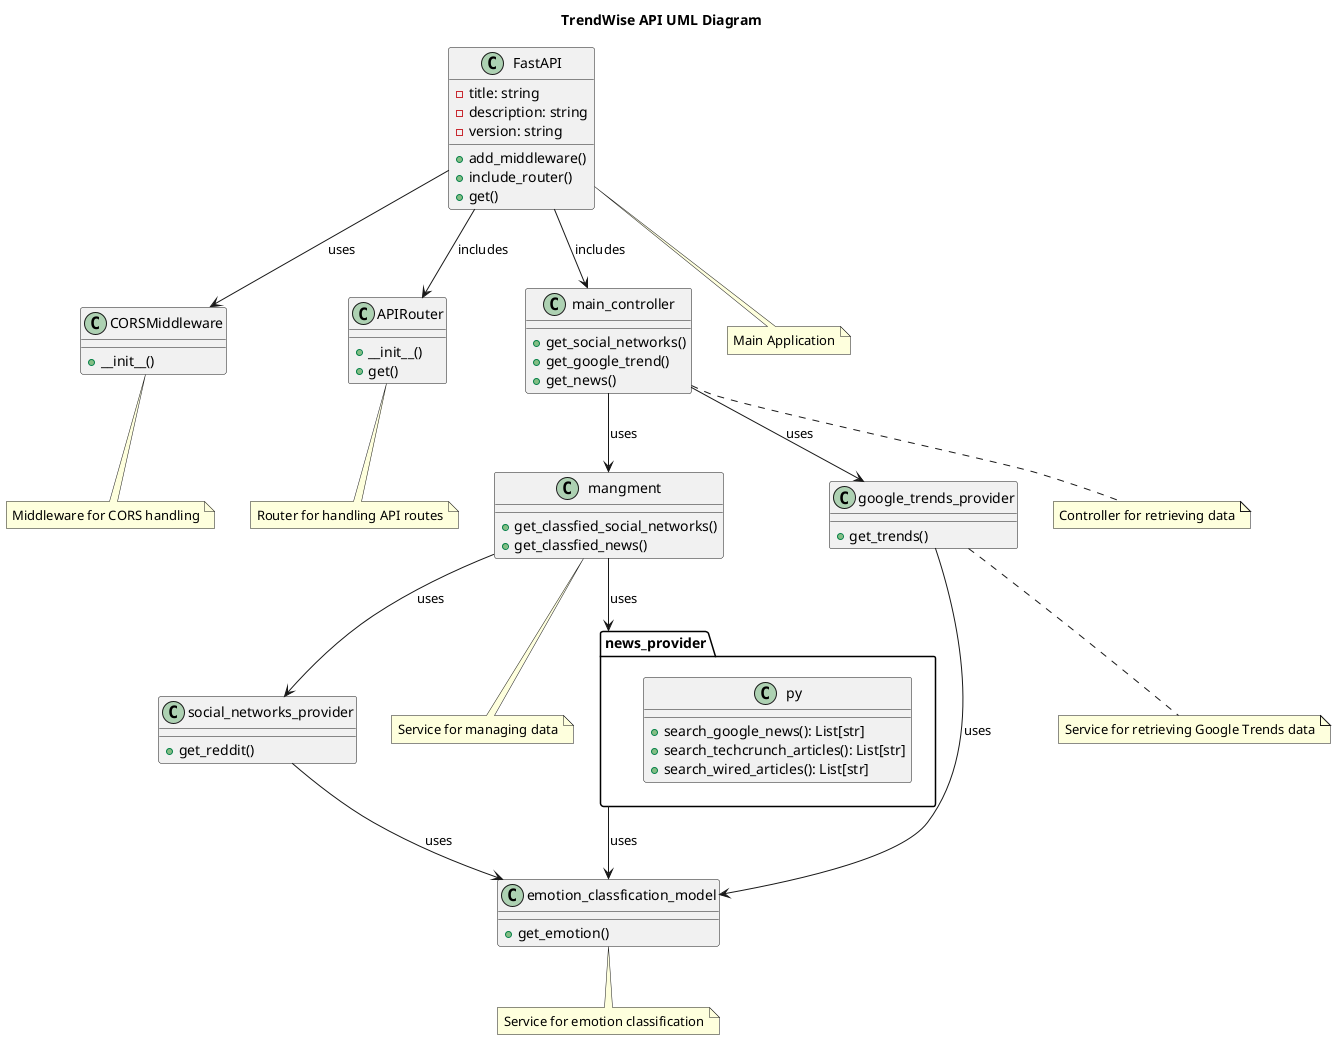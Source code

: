 @startuml

title TrendWise API UML Diagram

class FastAPI {
    - title: string
    - description: string
    - version: string
    + add_middleware()
    + include_router()
    + get()
}

class CORSMiddleware {
    + __init__()
}

class APIRouter {
    + __init__()
    + get()
}

class main_controller {
    + get_social_networks()
    + get_google_trend()
    + get_news()
}

class mangment {
    + get_classfied_social_networks()
    + get_classfied_news()
}
class social_networks_provider {
    + get_reddit()
}
class google_trends_provider {
    + get_trends()
}


class emotion_classfication_model {
    + get_emotion()
}

class news_provider.py {
  + search_google_news(): List[str]
  + search_techcrunch_articles(): List[str]
  + search_wired_articles(): List[str]
}
FastAPI --> CORSMiddleware: uses
FastAPI --> APIRouter: includes
FastAPI --> main_controller: includes
main_controller --> mangment: uses
mangment --> social_networks_provider: uses
mangment --> news_provider: uses
main_controller --> google_trends_provider: uses
google_trends_provider --> emotion_classfication_model: uses
social_networks_provider --> emotion_classfication_model: uses
news_provider --> emotion_classfication_model: uses

note bottom of FastAPI: Main Application

note bottom of CORSMiddleware: Middleware for CORS handling

note bottom of APIRouter: Router for handling API routes

note bottom of main_controller: Controller for retrieving data

note bottom of mangment: Service for managing data

note bottom of google_trends_provider: Service for retrieving Google Trends data

note bottom of emotion_classfication_model: Service for emotion classification

@enduml
